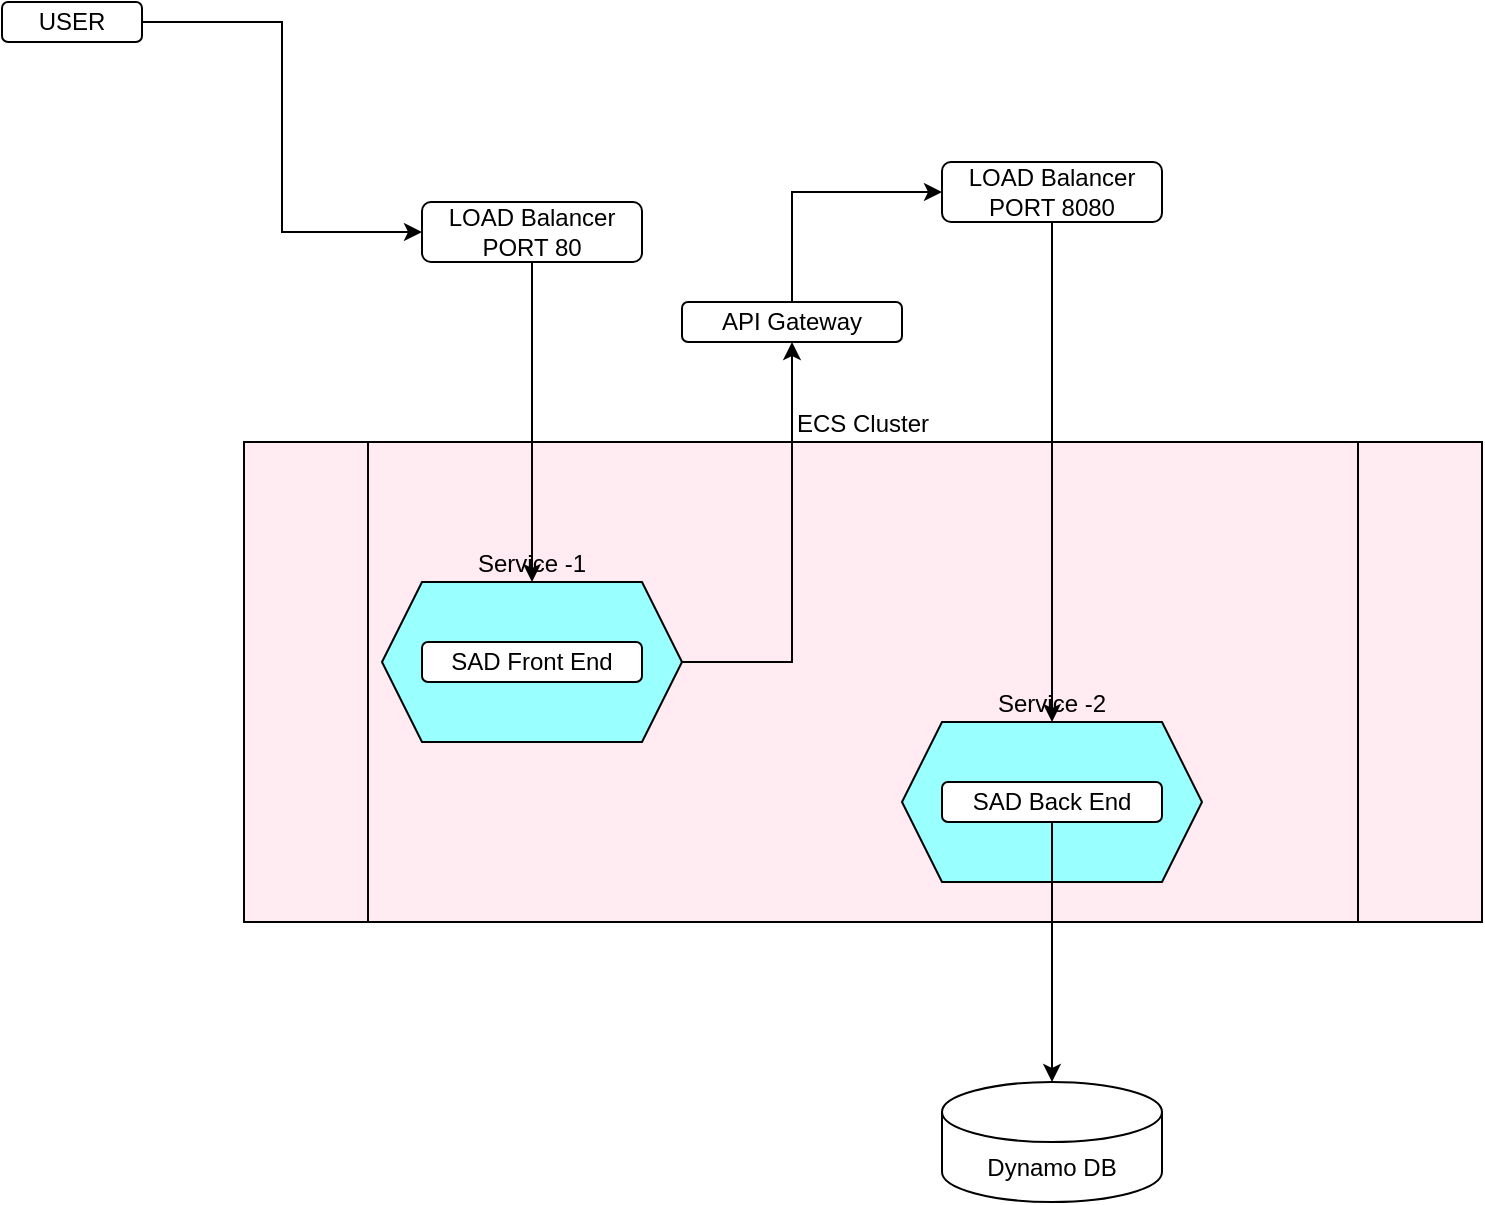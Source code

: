 <mxfile version="14.5.1" type="device"><diagram id="8Pv9ZhHYP3B6dMxaQN6H" name="Page-1"><mxGraphModel dx="1345" dy="862" grid="1" gridSize="10" guides="1" tooltips="1" connect="1" arrows="1" fold="1" page="1" pageScale="1" pageWidth="850" pageHeight="1100" math="0" shadow="0"><root><mxCell id="0"/><mxCell id="1" parent="0"/><mxCell id="rKNuEtVlv49ra1jqVdMA-11" value="ECS Cluster" style="shape=process;whiteSpace=wrap;html=1;backgroundOutline=1;fillColor=#FFEBF1;labelPosition=center;verticalLabelPosition=top;align=center;verticalAlign=bottom;" parent="1" vertex="1"><mxGeometry x="131" y="250" width="619" height="240" as="geometry"/></mxCell><mxCell id="rKNuEtVlv49ra1jqVdMA-16" value="Service -2" style="shape=hexagon;perimeter=hexagonPerimeter2;whiteSpace=wrap;html=1;fixedSize=1;fillColor=#99FFFF;labelPosition=center;verticalLabelPosition=top;align=center;verticalAlign=bottom;" parent="1" vertex="1"><mxGeometry x="460" y="390" width="150" height="80" as="geometry"/></mxCell><mxCell id="6Y-uMXdHxJXl7RohantU-10" style="edgeStyle=orthogonalEdgeStyle;rounded=0;orthogonalLoop=1;jettySize=auto;html=1;exitX=1;exitY=0.5;exitDx=0;exitDy=0;entryX=0.5;entryY=1;entryDx=0;entryDy=0;" edge="1" parent="1" source="rKNuEtVlv49ra1jqVdMA-14" target="rKNuEtVlv49ra1jqVdMA-4"><mxGeometry relative="1" as="geometry"/></mxCell><mxCell id="rKNuEtVlv49ra1jqVdMA-14" value="Service -1" style="shape=hexagon;perimeter=hexagonPerimeter2;whiteSpace=wrap;html=1;fixedSize=1;fillColor=#99FFFF;labelPosition=center;verticalLabelPosition=top;align=center;verticalAlign=bottom;" parent="1" vertex="1"><mxGeometry x="200" y="320" width="150" height="80" as="geometry"/></mxCell><mxCell id="rKNuEtVlv49ra1jqVdMA-6" style="edgeStyle=orthogonalEdgeStyle;rounded=0;orthogonalLoop=1;jettySize=auto;html=1;entryX=0;entryY=0.5;entryDx=0;entryDy=0;" parent="1" source="rKNuEtVlv49ra1jqVdMA-1" target="6Y-uMXdHxJXl7RohantU-1" edge="1"><mxGeometry relative="1" as="geometry"><mxPoint x="140" y="150" as="targetPoint"/></mxGeometry></mxCell><mxCell id="rKNuEtVlv49ra1jqVdMA-1" value="USER" style="rounded=1;whiteSpace=wrap;html=1;" parent="1" vertex="1"><mxGeometry x="10" y="30" width="70" height="20" as="geometry"/></mxCell><mxCell id="rKNuEtVlv49ra1jqVdMA-2" value="SAD Front End" style="rounded=1;whiteSpace=wrap;html=1;" parent="1" vertex="1"><mxGeometry x="220" y="350" width="110" height="20" as="geometry"/></mxCell><mxCell id="rKNuEtVlv49ra1jqVdMA-9" style="edgeStyle=orthogonalEdgeStyle;rounded=0;orthogonalLoop=1;jettySize=auto;html=1;entryX=0.5;entryY=0;entryDx=0;entryDy=0;entryPerimeter=0;" parent="1" source="rKNuEtVlv49ra1jqVdMA-3" target="rKNuEtVlv49ra1jqVdMA-5" edge="1"><mxGeometry relative="1" as="geometry"/></mxCell><mxCell id="rKNuEtVlv49ra1jqVdMA-3" value="SAD Back End" style="rounded=1;whiteSpace=wrap;html=1;" parent="1" vertex="1"><mxGeometry x="480" y="420" width="110" height="20" as="geometry"/></mxCell><mxCell id="6Y-uMXdHxJXl7RohantU-11" style="edgeStyle=orthogonalEdgeStyle;rounded=0;orthogonalLoop=1;jettySize=auto;html=1;exitX=0.5;exitY=0;exitDx=0;exitDy=0;entryX=0;entryY=0.5;entryDx=0;entryDy=0;" edge="1" parent="1" source="rKNuEtVlv49ra1jqVdMA-4" target="6Y-uMXdHxJXl7RohantU-8"><mxGeometry relative="1" as="geometry"/></mxCell><mxCell id="rKNuEtVlv49ra1jqVdMA-4" value="API Gateway" style="rounded=1;whiteSpace=wrap;html=1;" parent="1" vertex="1"><mxGeometry x="350" y="180" width="110" height="20" as="geometry"/></mxCell><mxCell id="rKNuEtVlv49ra1jqVdMA-5" value="Dynamo DB" style="shape=cylinder3;whiteSpace=wrap;html=1;boundedLbl=1;backgroundOutline=1;size=15;" parent="1" vertex="1"><mxGeometry x="480" y="570" width="110" height="60" as="geometry"/></mxCell><mxCell id="6Y-uMXdHxJXl7RohantU-2" style="edgeStyle=orthogonalEdgeStyle;rounded=0;orthogonalLoop=1;jettySize=auto;html=1;exitX=0.5;exitY=1;exitDx=0;exitDy=0;entryX=0.5;entryY=0;entryDx=0;entryDy=0;" edge="1" parent="1" source="6Y-uMXdHxJXl7RohantU-1" target="rKNuEtVlv49ra1jqVdMA-14"><mxGeometry relative="1" as="geometry"/></mxCell><mxCell id="6Y-uMXdHxJXl7RohantU-1" value="LOAD Balancer&lt;br&gt;PORT 80" style="rounded=1;whiteSpace=wrap;html=1;" vertex="1" parent="1"><mxGeometry x="220" y="130" width="110" height="30" as="geometry"/></mxCell><mxCell id="6Y-uMXdHxJXl7RohantU-12" style="edgeStyle=orthogonalEdgeStyle;rounded=0;orthogonalLoop=1;jettySize=auto;html=1;exitX=0.5;exitY=1;exitDx=0;exitDy=0;entryX=0.5;entryY=0;entryDx=0;entryDy=0;" edge="1" parent="1" source="6Y-uMXdHxJXl7RohantU-8" target="rKNuEtVlv49ra1jqVdMA-16"><mxGeometry relative="1" as="geometry"/></mxCell><mxCell id="6Y-uMXdHxJXl7RohantU-8" value="LOAD Balancer&lt;br&gt;PORT 8080" style="rounded=1;whiteSpace=wrap;html=1;" vertex="1" parent="1"><mxGeometry x="480" y="110" width="110" height="30" as="geometry"/></mxCell></root></mxGraphModel></diagram></mxfile>